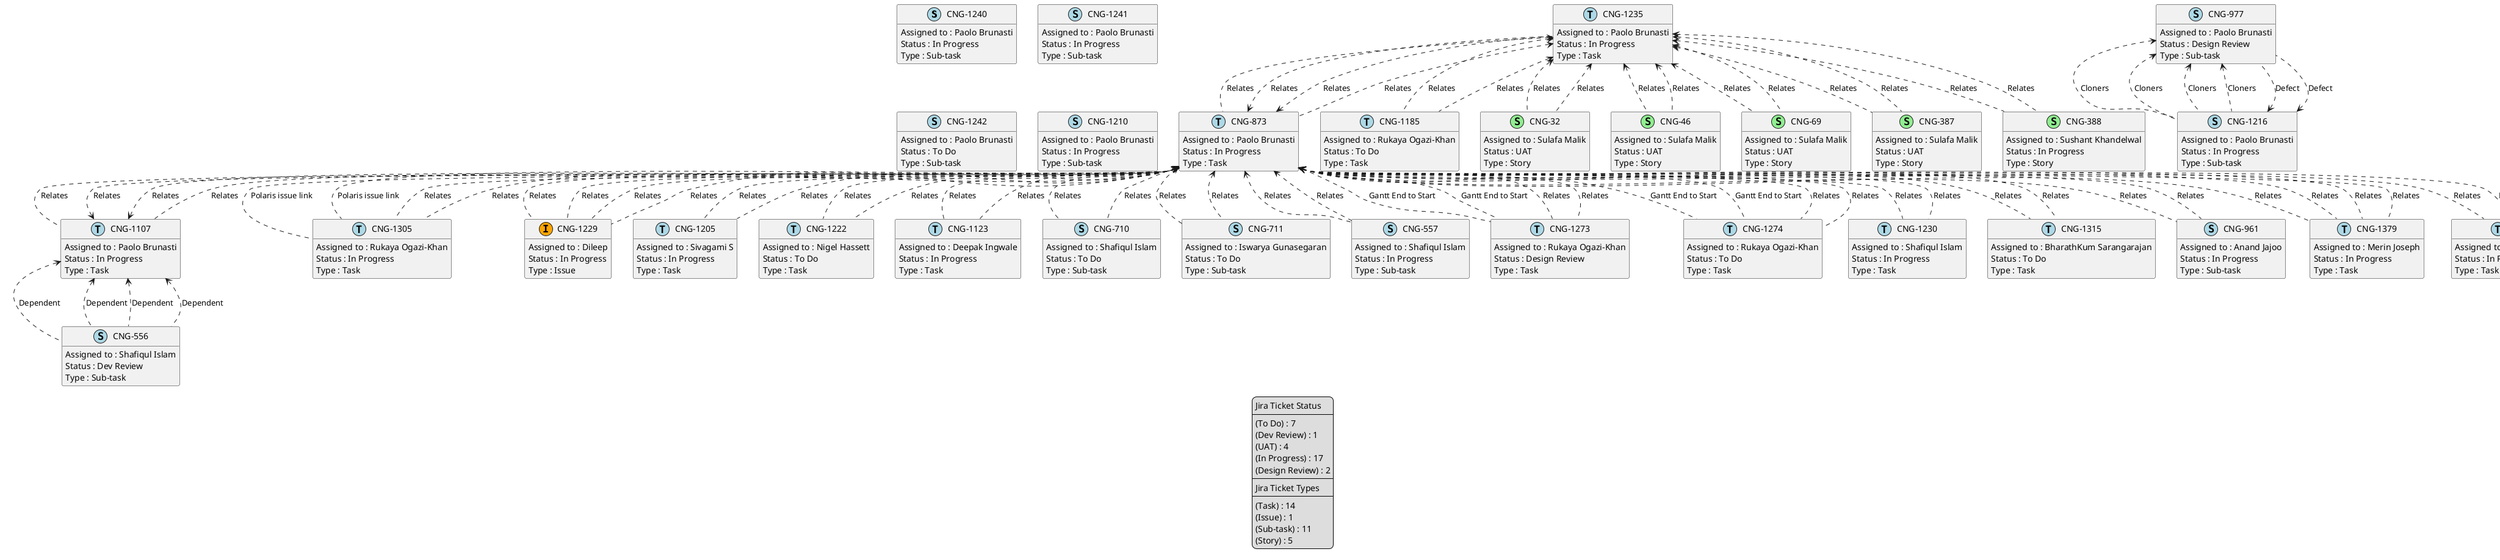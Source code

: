 @startuml
'https://plantuml.com/class-diagram

' GENERATE CLASS DIAGRAM ===========
' Generated at    : Mon Apr 15 15:10:51 CEST 2024

hide empty members

legend
Jira Ticket Status
----
(To Do) : 7
(Dev Review) : 1
(UAT) : 4
(In Progress) : 17
(Design Review) : 2
----
Jira Ticket Types
----
(Task) : 14
(Issue) : 1
(Sub-task) : 11
(Story) : 5
end legend


' Tickets =======
class "CNG-1240" << (S,lightblue) >> {
  Assigned to : Paolo Brunasti
  Status : In Progress
  Type : Sub-task
}

class "CNG-1185" << (T,lightblue) >> {
  Assigned to : Rukaya Ogazi-Khan
  Status : To Do
  Type : Task
}

class "CNG-1241" << (S,lightblue) >> {
  Assigned to : Paolo Brunasti
  Status : In Progress
  Type : Sub-task
}

class "CNG-32" << (S,lightgreen) >> {
  Assigned to : Sulafa Malik
  Status : UAT
  Type : Story
}

class "CNG-977" << (S,lightblue) >> {
  Assigned to : Paolo Brunasti
  Status : Design Review
  Type : Sub-task
}

class "CNG-1305" << (T,lightblue) >> {
  Assigned to : Rukaya Ogazi-Khan
  Status : In Progress
  Type : Task
}

class "CNG-1107" << (T,lightblue) >> {
  Assigned to : Paolo Brunasti
  Status : In Progress
  Type : Task
}

class "CNG-1229" << (I,orange) >> {
  Assigned to : Dileep
  Status : In Progress
  Type : Issue
}

class "CNG-1205" << (T,lightblue) >> {
  Assigned to : Sivagami S
  Status : In Progress
  Type : Task
}

class "CNG-873" << (T,lightblue) >> {
  Assigned to : Paolo Brunasti
  Status : In Progress
  Type : Task
}

class "CNG-1222" << (T,lightblue) >> {
  Assigned to : Nigel Hassett
  Status : To Do
  Type : Task
}

class "CNG-1123" << (T,lightblue) >> {
  Assigned to : Deepak Ingwale
  Status : In Progress
  Type : Task
}

class "CNG-710" << (S,lightblue) >> {
  Assigned to : Shafiqul Islam
  Status : To Do
  Type : Sub-task
}

class "CNG-556" << (S,lightblue) >> {
  Assigned to : Shafiqul Islam
  Status : Dev Review
  Type : Sub-task
}

class "CNG-1242" << (S,lightblue) >> {
  Assigned to : Paolo Brunasti
  Status : To Do
  Type : Sub-task
}

class "CNG-711" << (S,lightblue) >> {
  Assigned to : Iswarya Gunasegaran
  Status : To Do
  Type : Sub-task
}

class "CNG-557" << (S,lightblue) >> {
  Assigned to : Shafiqul Islam
  Status : In Progress
  Type : Sub-task
}

class "CNG-1273" << (T,lightblue) >> {
  Assigned to : Rukaya Ogazi-Khan
  Status : Design Review
  Type : Task
}

class "CNG-1274" << (T,lightblue) >> {
  Assigned to : Rukaya Ogazi-Khan
  Status : To Do
  Type : Task
}

class "CNG-1230" << (T,lightblue) >> {
  Assigned to : Shafiqul Islam
  Status : In Progress
  Type : Task
}

class "CNG-46" << (S,lightgreen) >> {
  Assigned to : Sulafa Malik
  Status : UAT
  Type : Story
}

class "CNG-69" << (S,lightgreen) >> {
  Assigned to : Sulafa Malik
  Status : UAT
  Type : Story
}

class "CNG-387" << (S,lightgreen) >> {
  Assigned to : Sulafa Malik
  Status : UAT
  Type : Story
}

class "CNG-1216" << (S,lightblue) >> {
  Assigned to : Paolo Brunasti
  Status : In Progress
  Type : Sub-task
}

class "CNG-1315" << (T,lightblue) >> {
  Assigned to : BharathKum Sarangarajan
  Status : To Do
  Type : Task
}

class "CNG-1235" << (T,lightblue) >> {
  Assigned to : Paolo Brunasti
  Status : In Progress
  Type : Task
}

class "CNG-961" << (S,lightblue) >> {
  Assigned to : Anand Jajoo
  Status : In Progress
  Type : Sub-task
}

class "CNG-1379" << (T,lightblue) >> {
  Assigned to : Merin Joseph
  Status : In Progress
  Type : Task
}

class "CNG-388" << (S,lightgreen) >> {
  Assigned to : Sushant Khandelwal
  Status : In Progress
  Type : Story
}

class "CNG-1275" << (T,lightblue) >> {
  Assigned to : Rukaya Ogazi-Khan
  Status : In Progress
  Type : Task
}

class "CNG-1210" << (S,lightblue) >> {
  Assigned to : Paolo Brunasti
  Status : In Progress
  Type : Sub-task
}



' Links =======
"CNG-1216" <.. "CNG-977" : Defect
"CNG-1216" <.. "CNG-977" : Defect
"CNG-873" <.. "CNG-1273" : Gantt End to Start
"CNG-873" <.. "CNG-1274" : Gantt End to Start
"CNG-873" <.. "CNG-1305" : Polaris issue link
"CNG-873" <.. "CNG-1229" : Relates
"CNG-873" <.. "CNG-1379" : Relates
"CNG-873" <.. "CNG-1222" : Relates
"CNG-873" <.. "CNG-1235" : Relates
"CNG-873" <.. "CNG-1273" : Gantt End to Start
"CNG-873" <.. "CNG-1274" : Gantt End to Start
"CNG-873" <.. "CNG-1305" : Polaris issue link
"CNG-873" <.. "CNG-1229" : Relates
"CNG-873" <.. "CNG-1379" : Relates
"CNG-873" <.. "CNG-1222" : Relates
"CNG-873" <.. "CNG-1235" : Relates
"CNG-873" <.. "CNG-1107" : Relates
"CNG-873" <.. "CNG-1123" : Relates
"CNG-873" <.. "CNG-1205" : Relates
"CNG-873" <.. "CNG-961" : Relates
"CNG-873" <.. "CNG-710" : Relates
"CNG-873" <.. "CNG-711" : Relates
"CNG-873" <.. "CNG-1230" : Relates
"CNG-873" <.. "CNG-557" : Relates
"CNG-873" <.. "CNG-1273" : Relates
"CNG-873" <.. "CNG-1274" : Relates
"CNG-873" <.. "CNG-1275" : Relates
"CNG-873" <.. "CNG-1305" : Relates
"CNG-873" <.. "CNG-1315" : Relates
"CNG-873" <.. "CNG-1229" : Relates
"CNG-873" <.. "CNG-1379" : Relates
"CNG-873" <.. "CNG-1107" : Relates
"CNG-873" <.. "CNG-1123" : Relates
"CNG-873" <.. "CNG-1205" : Relates
"CNG-873" <.. "CNG-961" : Relates
"CNG-873" <.. "CNG-710" : Relates
"CNG-873" <.. "CNG-711" : Relates
"CNG-873" <.. "CNG-1230" : Relates
"CNG-873" <.. "CNG-557" : Relates
"CNG-873" <.. "CNG-1273" : Relates
"CNG-873" <.. "CNG-1274" : Relates
"CNG-873" <.. "CNG-1275" : Relates
"CNG-873" <.. "CNG-1305" : Relates
"CNG-873" <.. "CNG-1315" : Relates
"CNG-873" <.. "CNG-1229" : Relates
"CNG-873" <.. "CNG-1379" : Relates
"CNG-977" <.. "CNG-1216" : Cloners
"CNG-977" <.. "CNG-1216" : Cloners
"CNG-977" <.. "CNG-1216" : Cloners
"CNG-977" <.. "CNG-1216" : Cloners
"CNG-1107" <.. "CNG-556" : Dependent
"CNG-1107" <.. "CNG-873" : Relates
"CNG-1107" <.. "CNG-556" : Dependent
"CNG-1107" <.. "CNG-873" : Relates
"CNG-1107" <.. "CNG-556" : Dependent
"CNG-1107" <.. "CNG-556" : Dependent
"CNG-1235" <.. "CNG-388" : Relates
"CNG-1235" <.. "CNG-32" : Relates
"CNG-1235" <.. "CNG-46" : Relates
"CNG-1235" <.. "CNG-69" : Relates
"CNG-1235" <.. "CNG-387" : Relates
"CNG-1235" <.. "CNG-873" : Relates
"CNG-1235" <.. "CNG-1185" : Relates
"CNG-1235" <.. "CNG-388" : Relates
"CNG-1235" <.. "CNG-32" : Relates
"CNG-1235" <.. "CNG-46" : Relates
"CNG-1235" <.. "CNG-69" : Relates
"CNG-1235" <.. "CNG-387" : Relates
"CNG-1235" <.. "CNG-873" : Relates
"CNG-1235" <.. "CNG-1185" : Relates


@enduml
